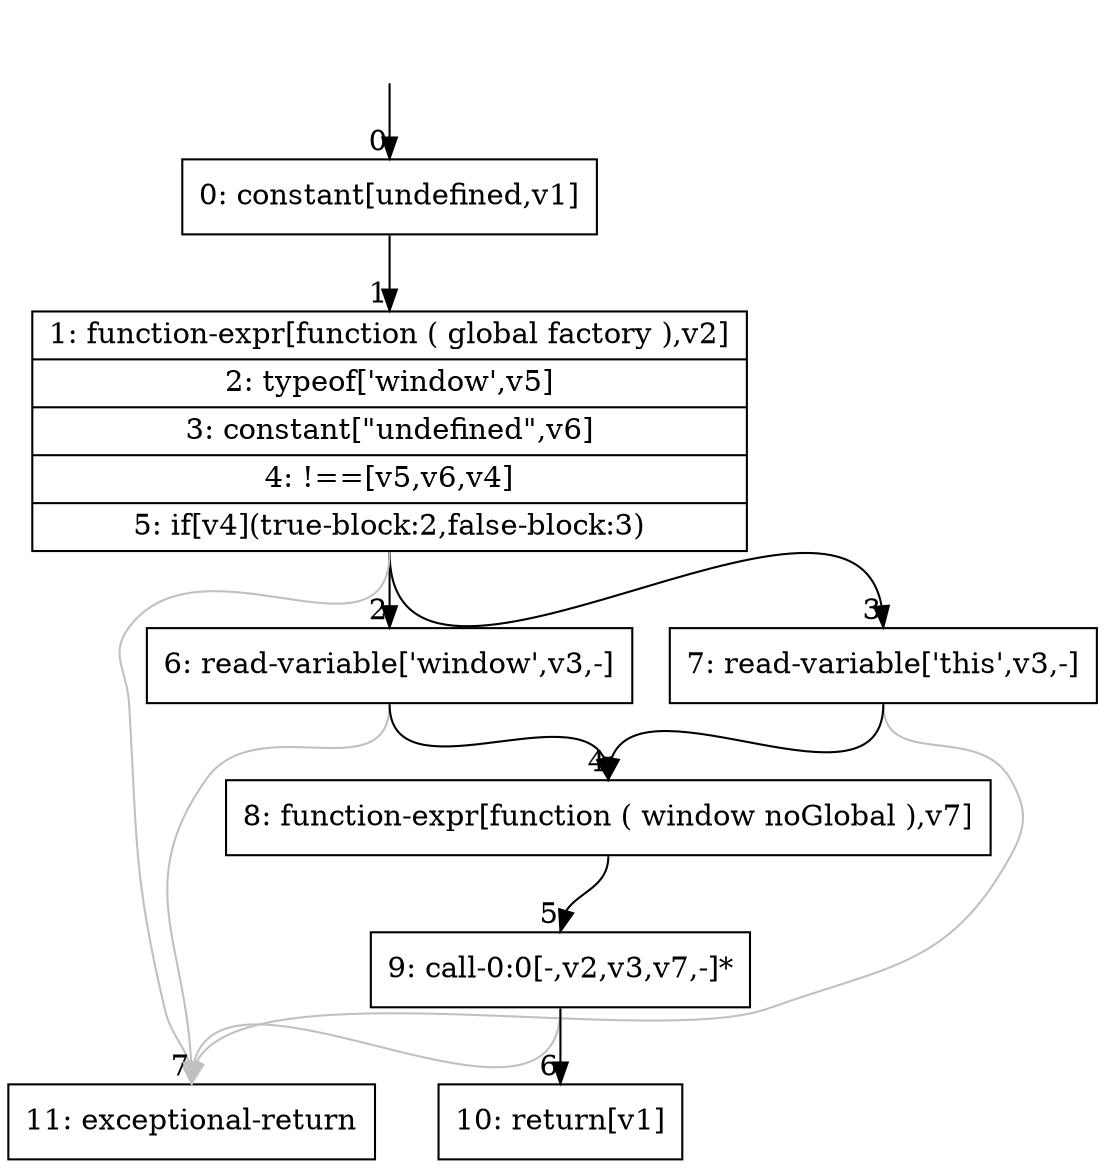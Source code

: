 digraph {
rankdir="TD"
BB_entry0[shape=none,label=""];
BB_entry0 -> BB0 [tailport=s, headport=n, headlabel="    0"]
BB0 [shape=record label="{0: constant[undefined,v1]}" ] 
BB0 -> BB1 [tailport=s, headport=n, headlabel="      1"]
BB1 [shape=record label="{1: function-expr[function ( global factory ),v2]|2: typeof['window',v5]|3: constant[\"undefined\",v6]|4: !==[v5,v6,v4]|5: if[v4](true-block:2,false-block:3)}" ] 
BB1 -> BB2 [tailport=s, headport=n, headlabel="      2"]
BB1 -> BB3 [tailport=s, headport=n, headlabel="      3"]
BB1 -> BB7 [tailport=s, headport=n, color=gray, headlabel="      7"]
BB2 [shape=record label="{6: read-variable['window',v3,-]}" ] 
BB2 -> BB4 [tailport=s, headport=n, headlabel="      4"]
BB2 -> BB7 [tailport=s, headport=n, color=gray]
BB3 [shape=record label="{7: read-variable['this',v3,-]}" ] 
BB3 -> BB4 [tailport=s, headport=n]
BB3 -> BB7 [tailport=s, headport=n, color=gray]
BB4 [shape=record label="{8: function-expr[function ( window noGlobal ),v7]}" ] 
BB4 -> BB5 [tailport=s, headport=n, headlabel="      5"]
BB5 [shape=record label="{9: call-0:0[-,v2,v3,v7,-]*}" ] 
BB5 -> BB6 [tailport=s, headport=n, headlabel="      6"]
BB5 -> BB7 [tailport=s, headport=n, color=gray]
BB6 [shape=record label="{10: return[v1]}" ] 
BB7 [shape=record label="{11: exceptional-return}" ] 
}
